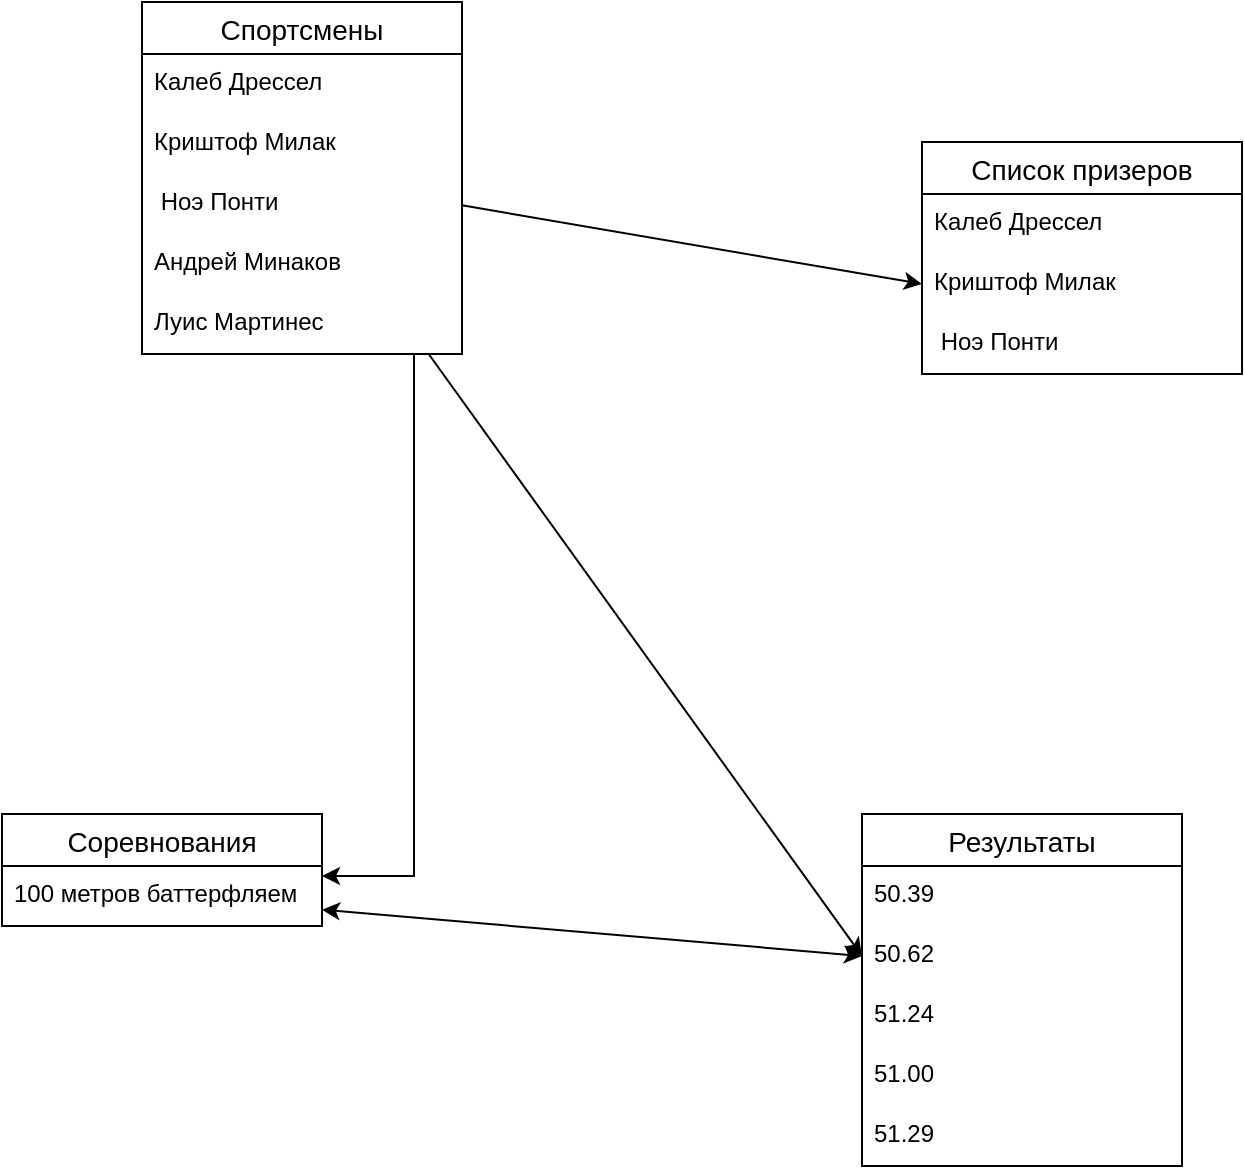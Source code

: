 <mxfile version="16.1.2" type="device"><diagram id="R2lEEEUBdFMjLlhIrx00" name="Page-1"><mxGraphModel dx="1102" dy="865" grid="1" gridSize="10" guides="1" tooltips="1" connect="1" arrows="1" fold="1" page="1" pageScale="1" pageWidth="850" pageHeight="1100" math="0" shadow="0" extFonts="Permanent Marker^https://fonts.googleapis.com/css?family=Permanent+Marker"><root><mxCell id="0"/><mxCell id="1" parent="0"/><mxCell id="68TmdsIzDPWN2o3Rvovp-44" value="Спортсмены" style="swimlane;fontStyle=0;childLayout=stackLayout;horizontal=1;startSize=26;horizontalStack=0;resizeParent=1;resizeParentMax=0;resizeLast=0;collapsible=1;marginBottom=0;align=center;fontSize=14;" vertex="1" parent="1"><mxGeometry x="210" y="30" width="160" height="176" as="geometry"><mxRectangle x="210" y="30" width="110" height="26" as="alternateBounds"/></mxGeometry></mxCell><mxCell id="68TmdsIzDPWN2o3Rvovp-45" value="Калеб Дрессел" style="text;strokeColor=none;fillColor=none;spacingLeft=4;spacingRight=4;overflow=hidden;rotatable=0;points=[[0,0.5],[1,0.5]];portConstraint=eastwest;fontSize=12;" vertex="1" parent="68TmdsIzDPWN2o3Rvovp-44"><mxGeometry y="26" width="160" height="30" as="geometry"/></mxCell><mxCell id="68TmdsIzDPWN2o3Rvovp-68" value="Криштоф Милак" style="text;strokeColor=none;fillColor=none;spacingLeft=4;spacingRight=4;overflow=hidden;rotatable=0;points=[[0,0.5],[1,0.5]];portConstraint=eastwest;fontSize=12;" vertex="1" parent="68TmdsIzDPWN2o3Rvovp-44"><mxGeometry y="56" width="160" height="30" as="geometry"/></mxCell><mxCell id="68TmdsIzDPWN2o3Rvovp-69" value=" Ноэ Понти" style="text;strokeColor=none;fillColor=none;spacingLeft=4;spacingRight=4;overflow=hidden;rotatable=0;points=[[0,0.5],[1,0.5]];portConstraint=eastwest;fontSize=12;" vertex="1" parent="68TmdsIzDPWN2o3Rvovp-44"><mxGeometry y="86" width="160" height="30" as="geometry"/></mxCell><mxCell id="68TmdsIzDPWN2o3Rvovp-70" value="Андрей Минаков" style="text;strokeColor=none;fillColor=none;spacingLeft=4;spacingRight=4;overflow=hidden;rotatable=0;points=[[0,0.5],[1,0.5]];portConstraint=eastwest;fontSize=12;" vertex="1" parent="68TmdsIzDPWN2o3Rvovp-44"><mxGeometry y="116" width="160" height="30" as="geometry"/></mxCell><mxCell id="68TmdsIzDPWN2o3Rvovp-71" value="Луис Мартинес" style="text;strokeColor=none;fillColor=none;spacingLeft=4;spacingRight=4;overflow=hidden;rotatable=0;points=[[0,0.5],[1,0.5]];portConstraint=eastwest;fontSize=12;" vertex="1" parent="68TmdsIzDPWN2o3Rvovp-44"><mxGeometry y="146" width="160" height="30" as="geometry"/></mxCell><mxCell id="68TmdsIzDPWN2o3Rvovp-48" value="Соревнования" style="swimlane;fontStyle=0;childLayout=stackLayout;horizontal=1;startSize=26;horizontalStack=0;resizeParent=1;resizeParentMax=0;resizeLast=0;collapsible=1;marginBottom=0;align=center;fontSize=14;" vertex="1" parent="1"><mxGeometry x="140" y="436" width="160" height="56" as="geometry"/></mxCell><mxCell id="68TmdsIzDPWN2o3Rvovp-49" value="100 метров баттерфляем" style="text;strokeColor=none;fillColor=none;spacingLeft=4;spacingRight=4;overflow=hidden;rotatable=0;points=[[0,0.5],[1,0.5]];portConstraint=eastwest;fontSize=12;" vertex="1" parent="68TmdsIzDPWN2o3Rvovp-48"><mxGeometry y="26" width="160" height="30" as="geometry"/></mxCell><mxCell id="68TmdsIzDPWN2o3Rvovp-52" value="Результаты" style="swimlane;fontStyle=0;childLayout=stackLayout;horizontal=1;startSize=26;horizontalStack=0;resizeParent=1;resizeParentMax=0;resizeLast=0;collapsible=1;marginBottom=0;align=center;fontSize=14;" vertex="1" parent="1"><mxGeometry x="570" y="436" width="160" height="176" as="geometry"/></mxCell><mxCell id="68TmdsIzDPWN2o3Rvovp-53" value="50.39" style="text;strokeColor=none;fillColor=none;spacingLeft=4;spacingRight=4;overflow=hidden;rotatable=0;points=[[0,0.5],[1,0.5]];portConstraint=eastwest;fontSize=12;" vertex="1" parent="68TmdsIzDPWN2o3Rvovp-52"><mxGeometry y="26" width="160" height="30" as="geometry"/></mxCell><mxCell id="68TmdsIzDPWN2o3Rvovp-54" value="50.62" style="text;strokeColor=none;fillColor=none;spacingLeft=4;spacingRight=4;overflow=hidden;rotatable=0;points=[[0,0.5],[1,0.5]];portConstraint=eastwest;fontSize=12;" vertex="1" parent="68TmdsIzDPWN2o3Rvovp-52"><mxGeometry y="56" width="160" height="30" as="geometry"/></mxCell><mxCell id="68TmdsIzDPWN2o3Rvovp-55" value="51.24" style="text;strokeColor=none;fillColor=none;spacingLeft=4;spacingRight=4;overflow=hidden;rotatable=0;points=[[0,0.5],[1,0.5]];portConstraint=eastwest;fontSize=12;" vertex="1" parent="68TmdsIzDPWN2o3Rvovp-52"><mxGeometry y="86" width="160" height="30" as="geometry"/></mxCell><mxCell id="68TmdsIzDPWN2o3Rvovp-73" value="51.00" style="text;strokeColor=none;fillColor=none;spacingLeft=4;spacingRight=4;overflow=hidden;rotatable=0;points=[[0,0.5],[1,0.5]];portConstraint=eastwest;fontSize=12;" vertex="1" parent="68TmdsIzDPWN2o3Rvovp-52"><mxGeometry y="116" width="160" height="30" as="geometry"/></mxCell><mxCell id="68TmdsIzDPWN2o3Rvovp-74" value="51.29" style="text;strokeColor=none;fillColor=none;spacingLeft=4;spacingRight=4;overflow=hidden;rotatable=0;points=[[0,0.5],[1,0.5]];portConstraint=eastwest;fontSize=12;" vertex="1" parent="68TmdsIzDPWN2o3Rvovp-52"><mxGeometry y="146" width="160" height="30" as="geometry"/></mxCell><mxCell id="68TmdsIzDPWN2o3Rvovp-56" value="Список призеров" style="swimlane;fontStyle=0;childLayout=stackLayout;horizontal=1;startSize=26;horizontalStack=0;resizeParent=1;resizeParentMax=0;resizeLast=0;collapsible=1;marginBottom=0;align=center;fontSize=14;" vertex="1" parent="1"><mxGeometry x="600" y="100" width="160" height="116" as="geometry"/></mxCell><mxCell id="68TmdsIzDPWN2o3Rvovp-57" value="Калеб Дрессел" style="text;strokeColor=none;fillColor=none;spacingLeft=4;spacingRight=4;overflow=hidden;rotatable=0;points=[[0,0.5],[1,0.5]];portConstraint=eastwest;fontSize=12;" vertex="1" parent="68TmdsIzDPWN2o3Rvovp-56"><mxGeometry y="26" width="160" height="30" as="geometry"/></mxCell><mxCell id="68TmdsIzDPWN2o3Rvovp-58" value="Криштоф Милак" style="text;strokeColor=none;fillColor=none;spacingLeft=4;spacingRight=4;overflow=hidden;rotatable=0;points=[[0,0.5],[1,0.5]];portConstraint=eastwest;fontSize=12;" vertex="1" parent="68TmdsIzDPWN2o3Rvovp-56"><mxGeometry y="56" width="160" height="30" as="geometry"/></mxCell><mxCell id="68TmdsIzDPWN2o3Rvovp-72" value=" Ноэ Понти" style="text;strokeColor=none;fillColor=none;spacingLeft=4;spacingRight=4;overflow=hidden;rotatable=0;points=[[0,0.5],[1,0.5]];portConstraint=eastwest;fontSize=12;" vertex="1" parent="68TmdsIzDPWN2o3Rvovp-56"><mxGeometry y="86" width="160" height="30" as="geometry"/></mxCell><mxCell id="68TmdsIzDPWN2o3Rvovp-62" value="" style="edgeStyle=segmentEdgeStyle;endArrow=classic;html=1;rounded=0;" edge="1" parent="1" source="68TmdsIzDPWN2o3Rvovp-44" target="68TmdsIzDPWN2o3Rvovp-48"><mxGeometry width="50" height="50" relative="1" as="geometry"><mxPoint x="346" y="119" as="sourcePoint"/><mxPoint x="450" y="420" as="targetPoint"/><Array as="points"><mxPoint x="346" y="467"/></Array></mxGeometry></mxCell><mxCell id="68TmdsIzDPWN2o3Rvovp-63" value="" style="endArrow=classic;html=1;rounded=0;entryX=0;entryY=0.5;entryDx=0;entryDy=0;" edge="1" parent="1" source="68TmdsIzDPWN2o3Rvovp-44" target="68TmdsIzDPWN2o3Rvovp-58"><mxGeometry width="50" height="50" relative="1" as="geometry"><mxPoint x="370" y="193" as="sourcePoint"/><mxPoint x="420" y="143" as="targetPoint"/></mxGeometry></mxCell><mxCell id="68TmdsIzDPWN2o3Rvovp-64" value="" style="endArrow=classic;startArrow=classic;html=1;rounded=0;entryX=0;entryY=0.5;entryDx=0;entryDy=0;" edge="1" parent="1" source="68TmdsIzDPWN2o3Rvovp-49" target="68TmdsIzDPWN2o3Rvovp-54"><mxGeometry width="50" height="50" relative="1" as="geometry"><mxPoint x="300" y="507" as="sourcePoint"/><mxPoint x="450" y="420" as="targetPoint"/></mxGeometry></mxCell><mxCell id="68TmdsIzDPWN2o3Rvovp-65" value="" style="endArrow=classic;html=1;rounded=0;entryX=0;entryY=0.5;entryDx=0;entryDy=0;" edge="1" parent="1" source="68TmdsIzDPWN2o3Rvovp-44" target="68TmdsIzDPWN2o3Rvovp-54"><mxGeometry width="50" height="50" relative="1" as="geometry"><mxPoint x="366" y="119" as="sourcePoint"/><mxPoint x="450" y="420" as="targetPoint"/></mxGeometry></mxCell></root></mxGraphModel></diagram></mxfile>